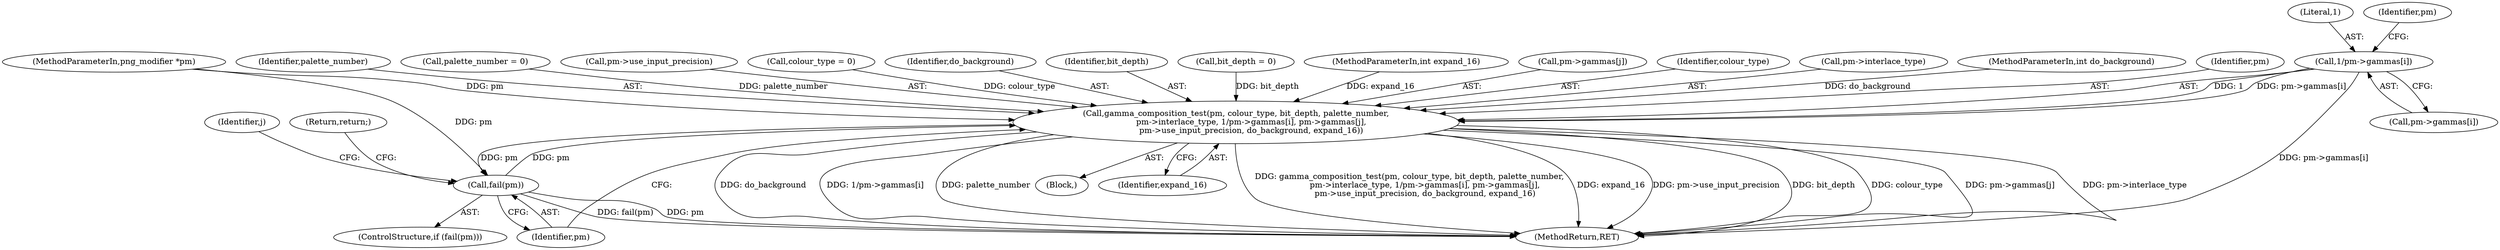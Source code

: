 digraph "0_Android_9d4853418ab2f754c2b63e091c29c5529b8b86ca_113@array" {
"1000168" [label="(Call,1/pm->gammas[i])"];
"1000160" [label="(Call,gamma_composition_test(pm, colour_type, bit_depth, palette_number,\n            pm->interlace_type, 1/pm->gammas[i], pm->gammas[j],\n            pm->use_input_precision, do_background, expand_16))"];
"1000186" [label="(Call,fail(pm))"];
"1000158" [label="(Identifier,j)"];
"1000183" [label="(Identifier,do_background)"];
"1000169" [label="(Literal,1)"];
"1000185" [label="(ControlStructure,if (fail(pm)))"];
"1000163" [label="(Identifier,bit_depth)"];
"1000113" [label="(Call,bit_depth = 0)"];
"1000187" [label="(Identifier,pm)"];
"1000106" [label="(MethodParameterIn,int expand_16)"];
"1000175" [label="(Call,pm->gammas[j])"];
"1000177" [label="(Identifier,pm)"];
"1000188" [label="(Return,return;)"];
"1000162" [label="(Identifier,colour_type)"];
"1000104" [label="(MethodParameterIn,png_modifier *pm)"];
"1000165" [label="(Call,pm->interlace_type)"];
"1000168" [label="(Call,1/pm->gammas[i])"];
"1000105" [label="(MethodParameterIn,int do_background)"];
"1000189" [label="(MethodReturn,RET)"];
"1000159" [label="(Block,)"];
"1000161" [label="(Identifier,pm)"];
"1000170" [label="(Call,pm->gammas[i])"];
"1000186" [label="(Call,fail(pm))"];
"1000164" [label="(Identifier,palette_number)"];
"1000117" [label="(Call,palette_number = 0)"];
"1000180" [label="(Call,pm->use_input_precision)"];
"1000109" [label="(Call,colour_type = 0)"];
"1000160" [label="(Call,gamma_composition_test(pm, colour_type, bit_depth, palette_number,\n            pm->interlace_type, 1/pm->gammas[i], pm->gammas[j],\n            pm->use_input_precision, do_background, expand_16))"];
"1000184" [label="(Identifier,expand_16)"];
"1000168" -> "1000160"  [label="AST: "];
"1000168" -> "1000170"  [label="CFG: "];
"1000169" -> "1000168"  [label="AST: "];
"1000170" -> "1000168"  [label="AST: "];
"1000177" -> "1000168"  [label="CFG: "];
"1000168" -> "1000189"  [label="DDG: pm->gammas[i]"];
"1000168" -> "1000160"  [label="DDG: 1"];
"1000168" -> "1000160"  [label="DDG: pm->gammas[i]"];
"1000160" -> "1000159"  [label="AST: "];
"1000160" -> "1000184"  [label="CFG: "];
"1000161" -> "1000160"  [label="AST: "];
"1000162" -> "1000160"  [label="AST: "];
"1000163" -> "1000160"  [label="AST: "];
"1000164" -> "1000160"  [label="AST: "];
"1000165" -> "1000160"  [label="AST: "];
"1000175" -> "1000160"  [label="AST: "];
"1000180" -> "1000160"  [label="AST: "];
"1000183" -> "1000160"  [label="AST: "];
"1000184" -> "1000160"  [label="AST: "];
"1000187" -> "1000160"  [label="CFG: "];
"1000160" -> "1000189"  [label="DDG: do_background"];
"1000160" -> "1000189"  [label="DDG: 1/pm->gammas[i]"];
"1000160" -> "1000189"  [label="DDG: palette_number"];
"1000160" -> "1000189"  [label="DDG: gamma_composition_test(pm, colour_type, bit_depth, palette_number,\n            pm->interlace_type, 1/pm->gammas[i], pm->gammas[j],\n            pm->use_input_precision, do_background, expand_16)"];
"1000160" -> "1000189"  [label="DDG: expand_16"];
"1000160" -> "1000189"  [label="DDG: pm->use_input_precision"];
"1000160" -> "1000189"  [label="DDG: bit_depth"];
"1000160" -> "1000189"  [label="DDG: colour_type"];
"1000160" -> "1000189"  [label="DDG: pm->gammas[j]"];
"1000160" -> "1000189"  [label="DDG: pm->interlace_type"];
"1000186" -> "1000160"  [label="DDG: pm"];
"1000104" -> "1000160"  [label="DDG: pm"];
"1000109" -> "1000160"  [label="DDG: colour_type"];
"1000113" -> "1000160"  [label="DDG: bit_depth"];
"1000117" -> "1000160"  [label="DDG: palette_number"];
"1000105" -> "1000160"  [label="DDG: do_background"];
"1000106" -> "1000160"  [label="DDG: expand_16"];
"1000160" -> "1000186"  [label="DDG: pm"];
"1000186" -> "1000185"  [label="AST: "];
"1000186" -> "1000187"  [label="CFG: "];
"1000187" -> "1000186"  [label="AST: "];
"1000188" -> "1000186"  [label="CFG: "];
"1000158" -> "1000186"  [label="CFG: "];
"1000186" -> "1000189"  [label="DDG: fail(pm)"];
"1000186" -> "1000189"  [label="DDG: pm"];
"1000104" -> "1000186"  [label="DDG: pm"];
}
